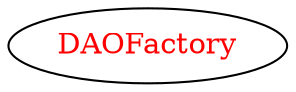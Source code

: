 digraph dependencyGraph {
 concentrate=true;
 ranksep="2.0";
 rankdir="LR"; 
 splines="ortho";
"DAOFactory" [fontcolor="red"];
}